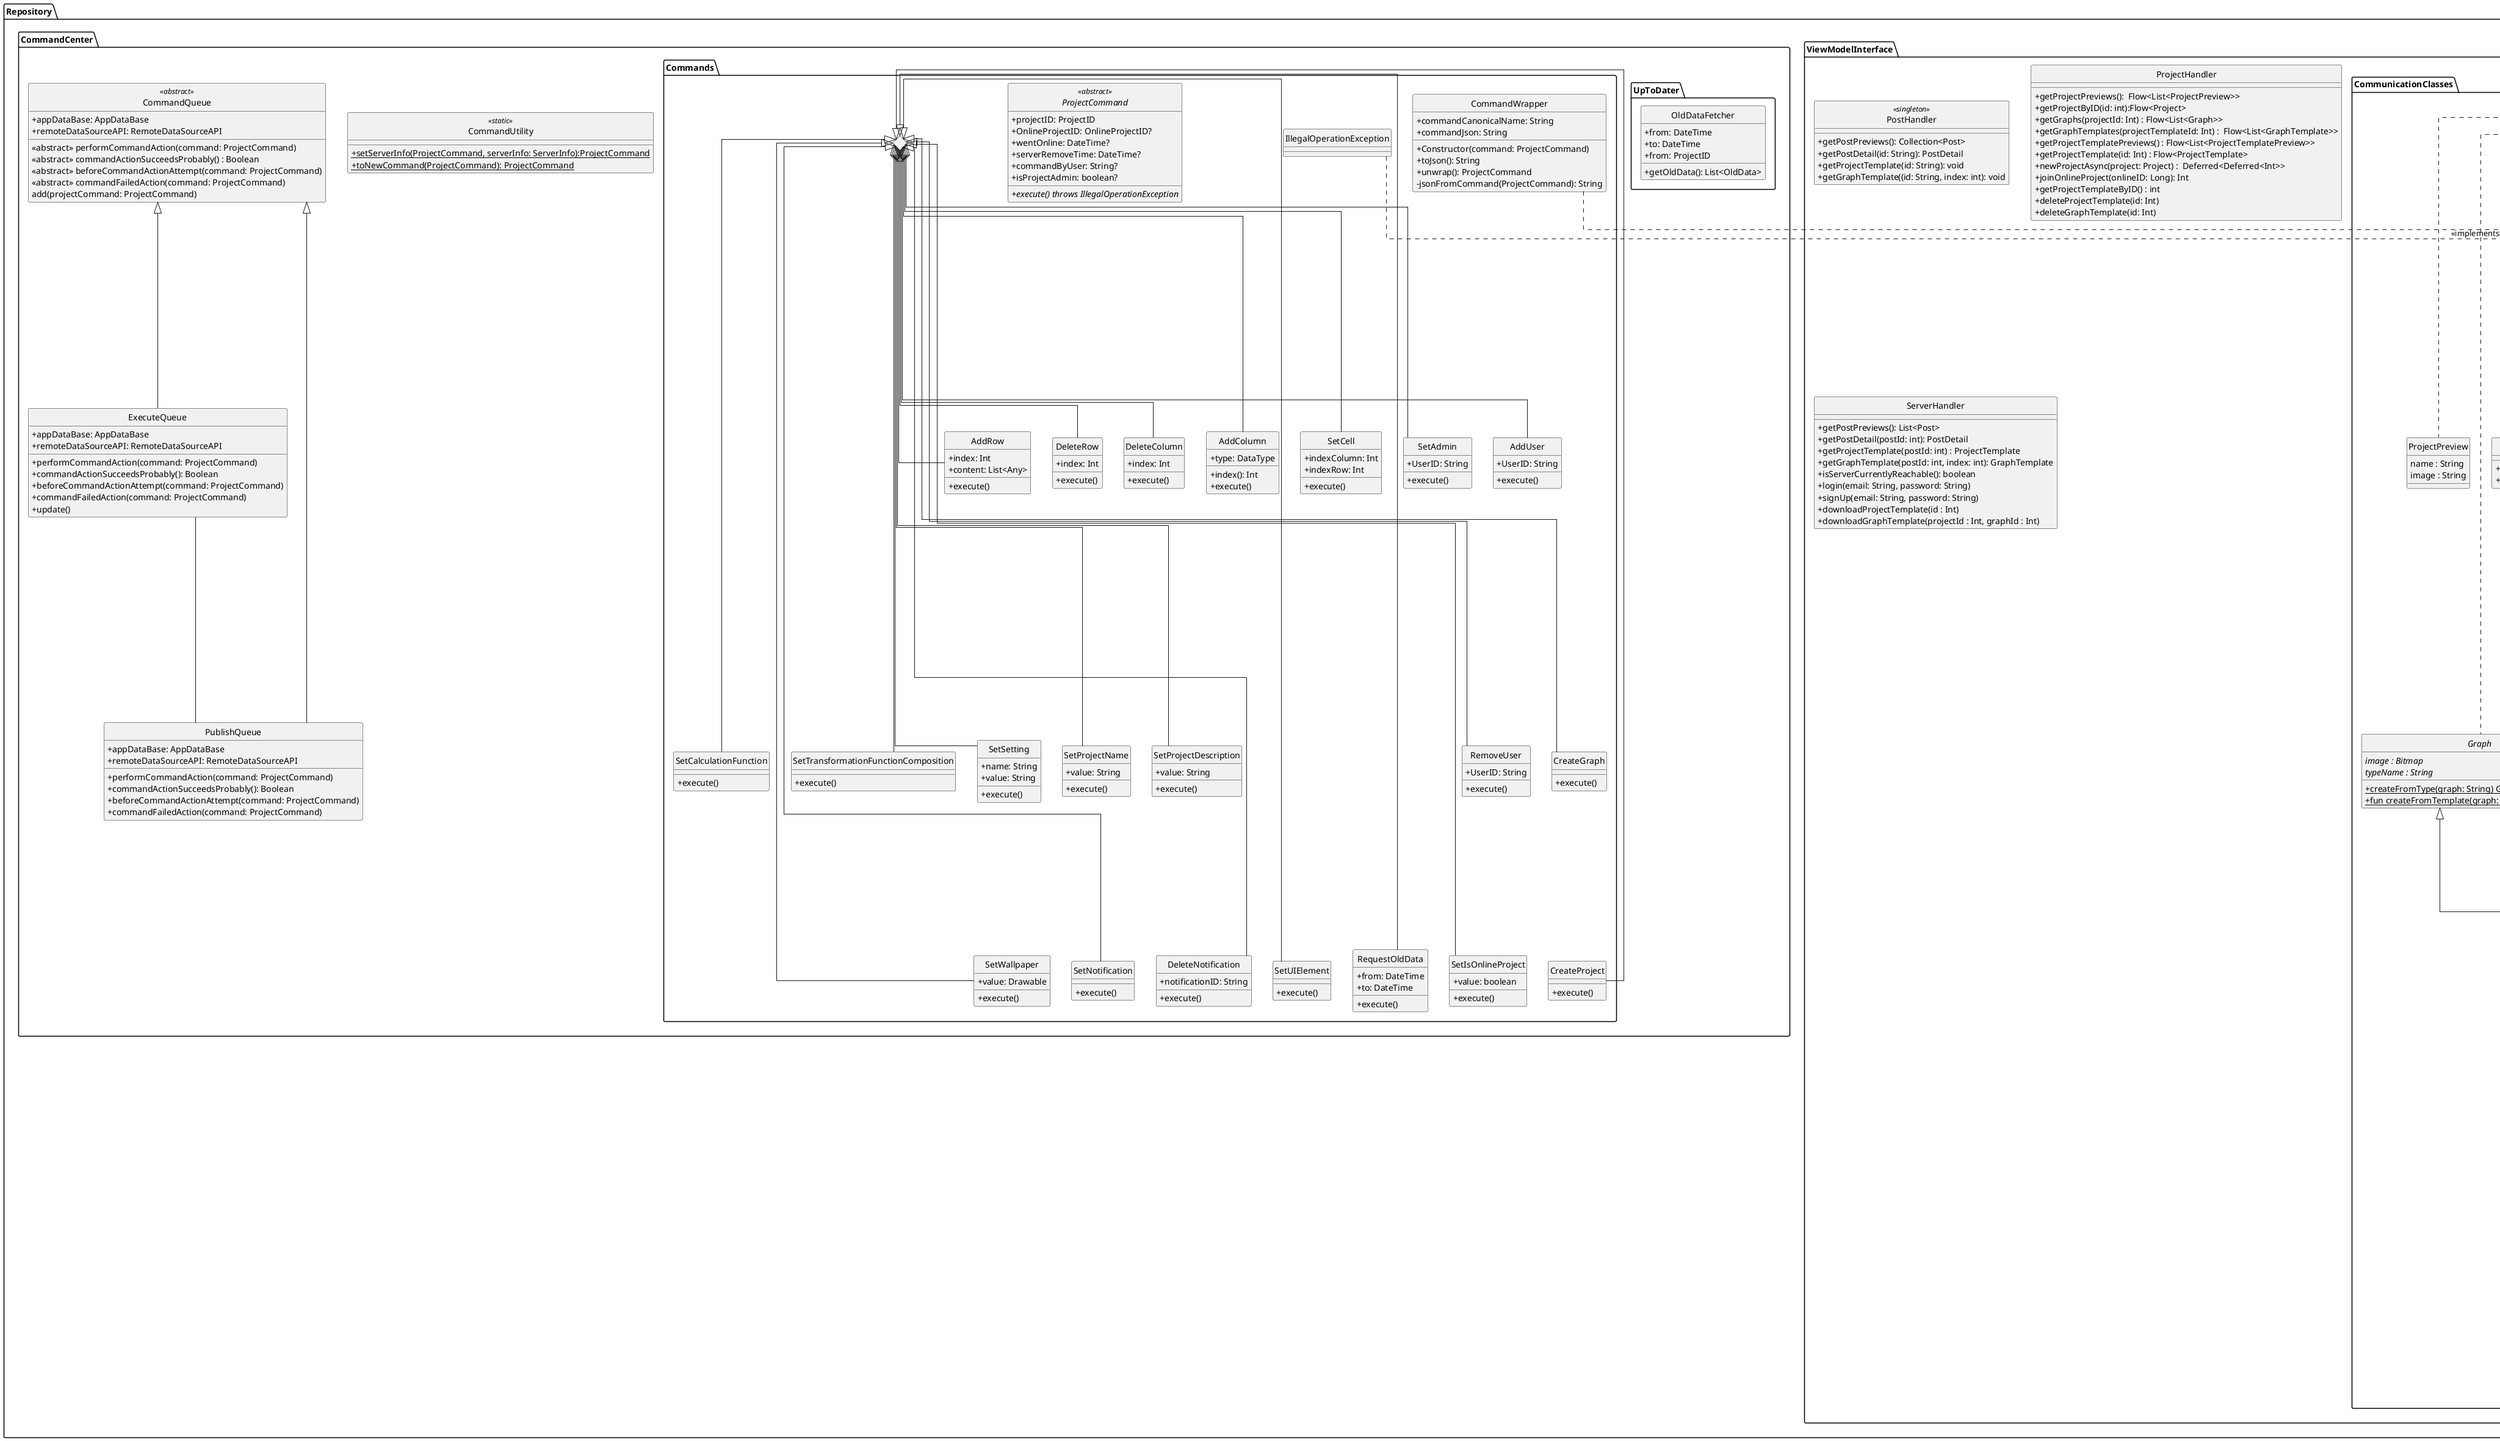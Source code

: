 @startuml

skinparam monochrome true
skinparam shadowing false


skinparam lineType ortho
skinparam groupInheritance 22

skinparam genericDisplay old
skinparam classAttributeIconSize 0
skinparam Linetype ortho

hide circle

package Gson {}
package Kotlin{
class Throwable {
}
}

package Repository {
'=================================================================================================='
'Overleaf
package ViewModelInterface {
    'Overleaf deprecated
    class "PostHandler" as repoPostHandler <<singleton>> {
        +getPostPreviews(): Collection<Post>
        +getPostDetail(id: String): PostDetail
        'teplate downloaden via postid
        +getProjectTemplate(id: String): void
        'teplate downloaden via postid + index des graph temlates im Post
        +getGraphTemplate((id: String, index: int): void
    }

    'Overleaf
    class "ProjectHandler" as repoProjectHandler {
        +getProjectPreviews():  Flow<List<ProjectPreview>>
        +getProjectByID(id: int):Flow<Project>
        + getGraphs(projectId: Int) : Flow<List<Graph>>
        + getGraphTemplates(projectTemplateId: Int) :  Flow<List<GraphTemplate>>
        +  getProjectTemplatePreviews() : Flow<List<ProjectTemplatePreview>>
        + getProjectTemplate(id: Int) : Flow<ProjectTemplate>
        + newProjectAsync(project: Project) :  Deferred<Deferred<Int>>
        + joinOnlineProject(onlineID: Long): Int
        + getProjectTemplateByID() : int
        + deleteProjectTemplate(id: Int)
        + deleteGraphTemplate(id: Int)

    }
    class "ServerHandler" as repoServerHandler {
    + getPostPreviews(): List<Post>
    +getPostDetail(postId: int): PostDetail
    +getProjectTemplate(postId: int) : ProjectTemplate
    +getGraphTemplate(postId: int, index: int): GraphTemplate
    +isServerCurrentlyReachable(): boolean
    + login(email: String, password: String)
    +signUp(email: String, password: String)
    + downloadProjectTemplate(id : Int)
    +downloadGraphTemplate(projectId : Int, graphId : Int)
    }
    package CommunicationClasses {

    class "Post" as repoPost{
    + title : String
    + image : Bitmap
    + id : int
    + graphTemplate : GraphTemplate
    + projectTemplate : ProjectTemplate
    }

    class PostDetail{
    }


class "ProjectTemplate" as repoProjectTemplate implements Identifiable {
+ onlineID: Long
+ title: String
+ description: String
+  wallpaper: Int
+ table: List<Column>
+ buttons: List<Button>
+ notifications: List<Notification>
+ graphTemplates: List<GraphTemplate>
}


    class "Column" as repoColumn implements Identifiable{
            id : int
            name : String
            unit : String
            datatype : DataType

        }

    class ProjectTemplatePreview implements Identifiable{
    + name : String
    + desc: String
    + color : int
    + layout : List<Column>
    + image: Bitmap
    }

        class "GraphTemplate" as repoGraphTemplate {
        + title: String
        +image: Bitmap
        + id: int
        }

        class "Button"  as repoButton implements Identifiable, Convertible{
            id : Int
            name : String
            columnId : int
            value : int

            +increaseValue()
            +decreaseValueIsPossible(): Flow<Boolean>
            +decreaseValue()
            + setValueIsPossible(): Flow<Boolean>
            +setValue(value: Int)
        }

        class "Notification" as repoNotification implements Identifiable, Convertible{
           + message : String
            +time : Time
            +timeNotification: TimeNotification
        }



        class "Member" as repoMember implements Identifiable, Convertible {
            name : String
            user: User
        }

        class "ProjectPreview" as repoProjectPreview implements Identifiable{
            name : String
            image : String
        }

       abstract class "Graph"  as Graph implements Identifiable, Convertible {
          {abstract}  image : Bitmap
          {abstract} typeName : String

           + {static} createFromType(graph: String) Graph
           + {static} fun createFromTemplate(graph: GraphTemplate):Graph
        }

        class "LineChart" as repoLineChart extends Graph{
            dotSize : DotSize
            dotColor : int
            lineType : LineType
            mappingVertical : List<Column>

           +  addVerticalMappingIsPossible(): Flow<Boolean>
           +  addVerticalMapping(column: Column)
           +  deleteVerticalMappingIsPossible(): Flow<Boolean>
           +  deleteVerticalMapping(index: Int)
           +  changeDotSizeIsPossible(): Flow<Boolean>
           +   changeDotSize(dotSize: DotSize)
           +  changeDotColorIsPossible(): Flow<Boolean>
           + changeDotColor(color: Int)
           + changeLineTypeIsPossible(): Flow<Boolean>
           + changeLineType(lineType: LineType)
           + showIsPossible(): Flow<Boolean>
           + show(context: Context): View

        }

        enum "DotSize" as repoDotSize <<Enum>> {
        +representation: String
        + size: Float
        ..
            SMALL
            MEDIUM
            BIG
        }

        enum "LineType" as repoLineType <<Enum>> {
        + representation : String
        ..
            DOTTED
            NONE
            CONTINUOUS
        }

        class "PieChart" as repoPieChart extends Graph{
            color : List<Int>
            mapping : List<Column>
            showPercentages : Boolean
             + addMappingColorIsPossible(): Flow<Boolean>
             + addMapping(color: Int, column: Column)
             + addMappingIsPossible(): Flow<Boolean>
             + addMapping(column: Column)
             + showPercentagesIsPossible(): Flow<Boolean>
             + showPercentages(show: Boolean)
        }

        enum PieChartColors{
        + value : long
        + representation : String
        ..
        ORANGE
        GREEN
        BLUE
        }



        enum "DataType" as repoDataType <<Enum>> {
       + representation: String,
            + regex: String,
            + serializableClassName: String
..
            WHOLE_NUMBER
            FLOATING_POINT_NUMBER
            TIME
            STRING
            {static} fromString(rep: String): DataType
            {static} fromSerializableClassName(rep: String): DataType
        }

        class "Project" as repoProject implements Identifiable{

           + isOnlineProject : Boolean
            +isAdmin : Boolean
            +title : String
           + description : String
           + wallpaper : int
           + table : List<Column>
           + data : List<Row>
           + buttons : List<Button>
           + notifications : List<Notification>
          +  graphs : List<Graph>
          + members : List<Member>

          +update(projectData: ProjectData)
          + publish()

          + addGraph(graph: Graph)
          + addRow(row: Row)
          + deleteRow(row: Row)
          + addColumn(column: Column)
          + deleteColumn(column: Column)
          + addButton(button: Button)
          + deleteButton(button: Button)
          + setCell(indexRow: Int, indexColumn: Int, content: String)
          + addMember(member: Member)
          + leaveOnlineProject()
          +  deleteMember(member: Member)
          + setAdmin(member: Member)
          + changeWallpaper(image: Int)
          + setNotification(notification: Notification)
          +deleteNotification(notification: Notification)
          + addNotification(notification: Notification)
          + setName(name: String)
          + setDescription(description: String)
       + setButton(button: Button)





        }

        note left of repoProject::addGraph{
        every method below has its
        methodIsPossible:Flow<Boolean>

        }

        class "Row" as repoRow {
          +  elements : List<String>
+ setCellIsPossible(): Flow<Boolean>
+ setCell(indexColumn: Int, content: String)



        }

        interface "Convertible<I>" as Convertible{
        + toDBEquivalent(): I
        + fun addYourself(builder: ProjectBuilder<Project>)
        }

        interface Identifiable{
        +id : int
        + executionQueue: ExecuteQueue
        + deleteIsPossible(): Flow<Boolean>
        + delete()
        + connectToDB(executeQueue: ExecuteQueue)
        }


        repoProject ..> repoColumn
        repoProject ..> repoRow
        repoProject ..> Graph
        repoProject ..> repoButton
        repoProject ..> repoMember
        repoProject ..> repoNotification

        repoLineChart ..> repoLineType
        repoLineChart ..> repoDotSize
        repoLineChart ..> repoColumn

        repoPieChart ..> repoColumn

        repoColumn ..> repoDataType

        repoPost ..> repoGraphTemplate
        repoPost ..> repoProjectTemplate

        PieChartColors <.. repoPieChart
        ProjectTemplatePreview ..> repoColumn
    }


}

'=================================================================================================='
  'Overleaf deprecated
  package CommandCenter {
    'Overleaf deprecated

    'Overleaf deprecated
     class "CommandUtility" as CommandUtility <<static>> {
        +{static} setServerInfo(ProjectCommand, serverInfo: ServerInfo):ProjectCommand
        +{static} toNewCommand(ProjectCommand): ProjectCommand
     }

     class CommandQueue <<abstract>> {
     + appDataBase: AppDataBase
     + remoteDataSourceAPI: RemoteDataSourceAPI

     <<abstract>> performCommandAction(command: ProjectCommand)
     <<abstract>> commandActionSucceedsProbably() : Boolean
     <<abstract>> beforeCommandActionAttempt(command: ProjectCommand)
     <<abstract>> commandFailedAction(command: ProjectCommand)
     add(projectCommand: ProjectCommand)
     }

     class ExecuteQueue extends CommandQueue{
     +appDataBase: AppDataBase
     +remoteDataSourceAPI: RemoteDataSourceAPI
     + performCommandAction(command: ProjectCommand)
     + commandActionSucceedsProbably(): Boolean
     + beforeCommandActionAttempt(command: ProjectCommand)
     + commandFailedAction(command: ProjectCommand)
     + update()
     }

     class PublishQueue extends CommandQueue{
    + appDataBase: AppDataBase
    + remoteDataSourceAPI: RemoteDataSourceAPI

    + performCommandAction(command: ProjectCommand)
    + commandActionSucceedsProbably(): Boolean
    + beforeCommandActionAttempt(command: ProjectCommand)
    + commandFailedAction(command: ProjectCommand)
     }

   '-----------------------------------------------------------------------------------------------'
     'Overleaf deprecated
     package UpToDater {
           'Wenn ich einmal länger als 72h am Stück offline war merke ich mir diese Intervalle
           'dann Frage ich jemanden auf dem Server an, der in diesen 72h keine Blindspots hat
           'Overleaf
           class "OldDataFetcher" as repoOldDataFetcher {
           +from: DateTime
           +to: DateTime
           +from: ProjectID
           'null == daten nicht vorhanden
           +getOldData(): List<OldData>
           }
     }
   '-----------------------------------------------------------------------------------------------'
   package Commands {

   abstract class "ProjectCommand" as repoProjectCommand <<abstract>>{
       +projectID: ProjectID
       +OnlineProjectID: OnlineProjectID?
       {field}+wentOnline: DateTime?
       {field}+serverRemoveTime: DateTime?
       +commandByUser: String?
       +isProjectAdmin: boolean?

       {abstract}+execute() throws IllegalOperationException
   }

   <>PLACEHOLDER

   class AddRow {
      +index: Int
      +content: List<Any>

      +execute()
   }
   class DeleteRow {
      +index: Int
      +execute()
   }
   class DeleteColumn {
      +index: Int
      +execute()
   }
   class AddColumn {
      +index(): Int
      +type: DataType
      +execute()
   }
   class SetCell {
      +indexColumn: Int
      +indexRow: Int
      +execute()
   }
   class SetAdmin {
      +UserID: String
      +execute()
   }
   class AddUser {
      +UserID: String
      +execute()
   }

   class RemoveUser {
      +UserID: String
      +execute()
   }
   class CreateGraph {
      'TODO Felder'
      +execute()
   }
   class SetCalculationFunction {
      'TODO Felder'
      +execute()
   }
   class SetTransformationFunctionComposition {
      'TODO Felder'
      +execute()
   }
   class SetSetting {
      +name: String
      +value: String
      +execute()
   }
   class SetProjectName {
      +value: String
      +execute()
   }
   class SetProjectDescription {
      +value: String
      +execute()
   }
   class SetWallpaper {
      +value: Drawable
      +execute()
   }
   class SetNotification {
      'TODO: Felder'
      +execute()
   }
   class DeleteNotification {
      +notificationID: String
      +execute()
   }
   class SetUIElement {
      'TODO: Felder'
      +execute()
   }
   class RequestOldData {
      +from: DateTime
      +to: DateTime
      +execute()
   }
   class SetIsOnlineProject {
      +value: boolean
      +execute()
   }
   class CreateProject {
      +execute()
   }
   class CommandWrapper {
   +commandCanonicalName: String
   +commandJson: String

   +Constructor(command: ProjectCommand)
   +toJson(): String
   +unwrap(): ProjectCommand
   -jsonFromCommand(ProjectCommand): String
   }

   'Overleaf
   class IllegalOperationException {
       }

   }
  }

  CommandWrapper .> Gson: <<uses>>
  IllegalOperationException .> Throwable: <<implements>>


  together {

    PLACEHOLDER ^-- AddColumn
    PLACEHOLDER ^-- AddRow
    PLACEHOLDER ^-- DeleteRow
    PLACEHOLDER ^-- DeleteColumn
    PLACEHOLDER ^-- SetCell
    PLACEHOLDER ^-- SetAdmin
    PLACEHOLDER ^-- AddUser
    PLACEHOLDER ^--- RemoveUser
    PLACEHOLDER ^--- CreateGraph
    PLACEHOLDER ^--- SetCalculationFunction
    PLACEHOLDER ^--- SetTransformationFunctionComposition
    PLACEHOLDER ^--- SetSetting
    PLACEHOLDER ^--- SetProjectName
    PLACEHOLDER ^--- SetProjectDescription
    PLACEHOLDER ^---- SetWallpaper
    PLACEHOLDER ^---- SetNotification
    PLACEHOLDER ^---- DeleteNotification
    PLACEHOLDER ^---- SetUIElement
    PLACEHOLDER ^---- RequestOldData
    PLACEHOLDER ^---- CreateProject
    PLACEHOLDER ^---- SetIsOnlineProject

ExecuteQueue -- PublishQueue
  }

}

@enduml